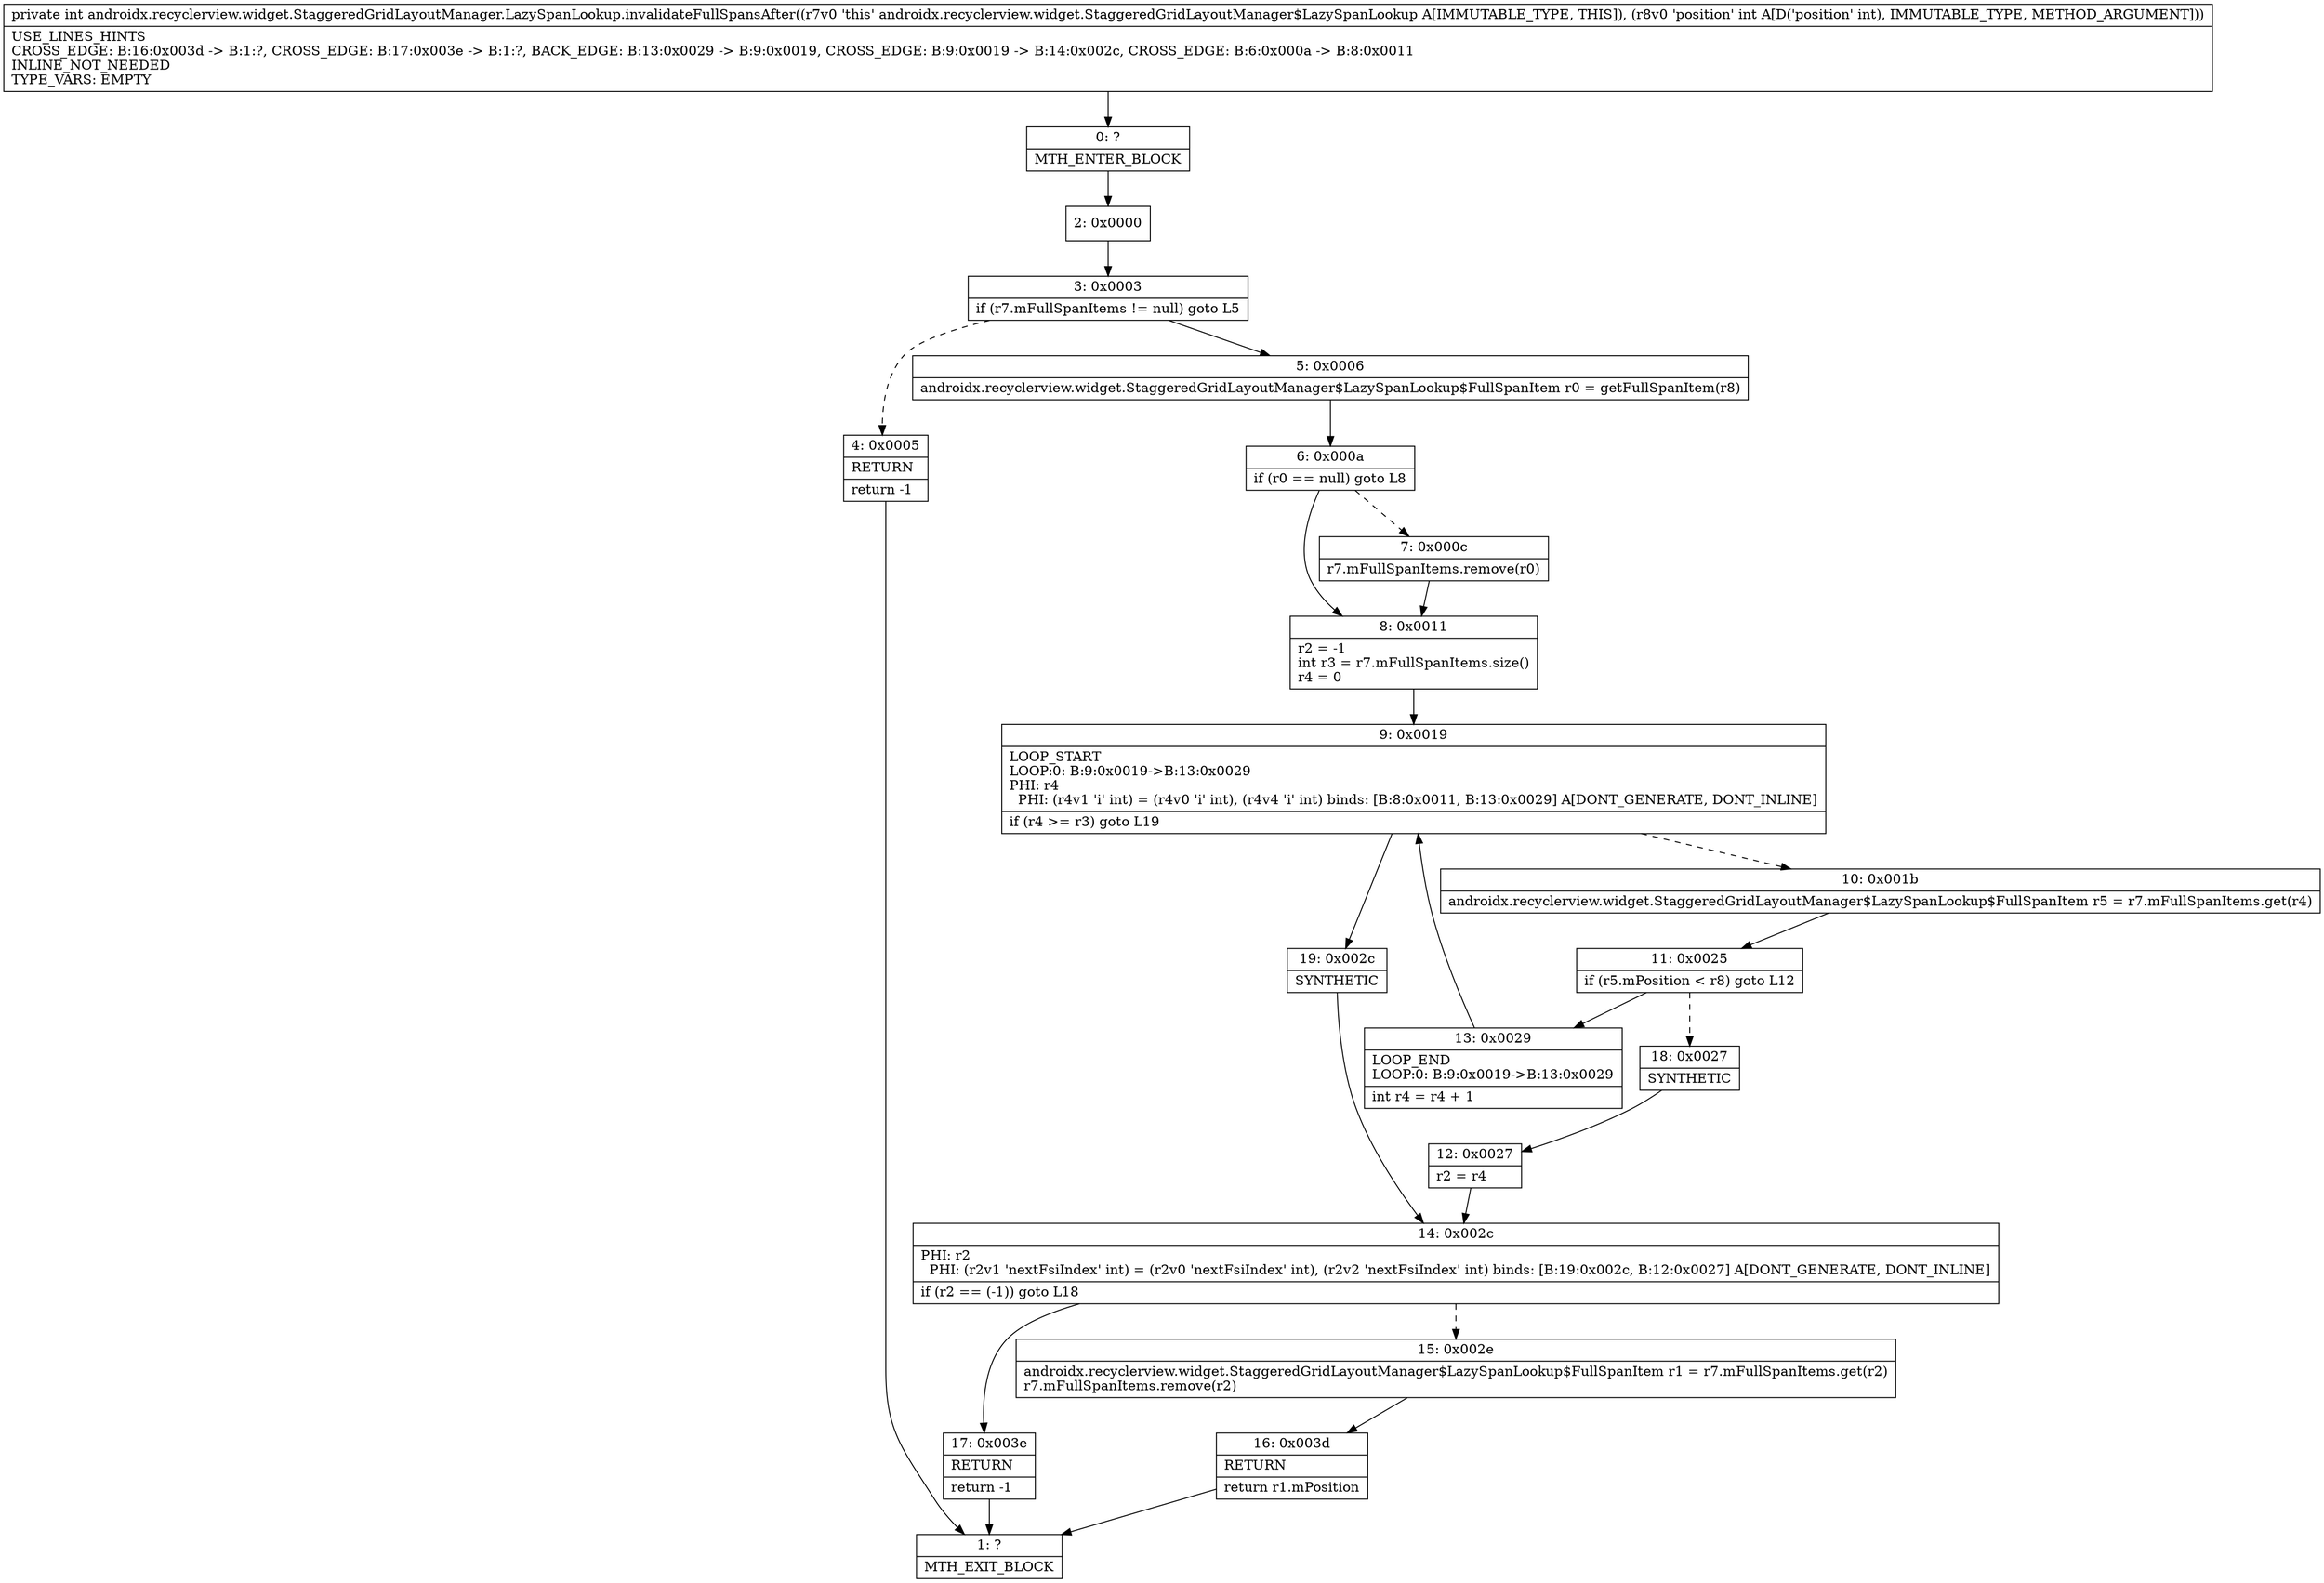 digraph "CFG forandroidx.recyclerview.widget.StaggeredGridLayoutManager.LazySpanLookup.invalidateFullSpansAfter(I)I" {
Node_0 [shape=record,label="{0\:\ ?|MTH_ENTER_BLOCK\l}"];
Node_2 [shape=record,label="{2\:\ 0x0000}"];
Node_3 [shape=record,label="{3\:\ 0x0003|if (r7.mFullSpanItems != null) goto L5\l}"];
Node_4 [shape=record,label="{4\:\ 0x0005|RETURN\l|return \-1\l}"];
Node_1 [shape=record,label="{1\:\ ?|MTH_EXIT_BLOCK\l}"];
Node_5 [shape=record,label="{5\:\ 0x0006|androidx.recyclerview.widget.StaggeredGridLayoutManager$LazySpanLookup$FullSpanItem r0 = getFullSpanItem(r8)\l}"];
Node_6 [shape=record,label="{6\:\ 0x000a|if (r0 == null) goto L8\l}"];
Node_7 [shape=record,label="{7\:\ 0x000c|r7.mFullSpanItems.remove(r0)\l}"];
Node_8 [shape=record,label="{8\:\ 0x0011|r2 = \-1\lint r3 = r7.mFullSpanItems.size()\lr4 = 0\l}"];
Node_9 [shape=record,label="{9\:\ 0x0019|LOOP_START\lLOOP:0: B:9:0x0019\-\>B:13:0x0029\lPHI: r4 \l  PHI: (r4v1 'i' int) = (r4v0 'i' int), (r4v4 'i' int) binds: [B:8:0x0011, B:13:0x0029] A[DONT_GENERATE, DONT_INLINE]\l|if (r4 \>= r3) goto L19\l}"];
Node_10 [shape=record,label="{10\:\ 0x001b|androidx.recyclerview.widget.StaggeredGridLayoutManager$LazySpanLookup$FullSpanItem r5 = r7.mFullSpanItems.get(r4)\l}"];
Node_11 [shape=record,label="{11\:\ 0x0025|if (r5.mPosition \< r8) goto L12\l}"];
Node_13 [shape=record,label="{13\:\ 0x0029|LOOP_END\lLOOP:0: B:9:0x0019\-\>B:13:0x0029\l|int r4 = r4 + 1\l}"];
Node_18 [shape=record,label="{18\:\ 0x0027|SYNTHETIC\l}"];
Node_12 [shape=record,label="{12\:\ 0x0027|r2 = r4\l}"];
Node_14 [shape=record,label="{14\:\ 0x002c|PHI: r2 \l  PHI: (r2v1 'nextFsiIndex' int) = (r2v0 'nextFsiIndex' int), (r2v2 'nextFsiIndex' int) binds: [B:19:0x002c, B:12:0x0027] A[DONT_GENERATE, DONT_INLINE]\l|if (r2 == (\-1)) goto L18\l}"];
Node_15 [shape=record,label="{15\:\ 0x002e|androidx.recyclerview.widget.StaggeredGridLayoutManager$LazySpanLookup$FullSpanItem r1 = r7.mFullSpanItems.get(r2)\lr7.mFullSpanItems.remove(r2)\l}"];
Node_16 [shape=record,label="{16\:\ 0x003d|RETURN\l|return r1.mPosition\l}"];
Node_17 [shape=record,label="{17\:\ 0x003e|RETURN\l|return \-1\l}"];
Node_19 [shape=record,label="{19\:\ 0x002c|SYNTHETIC\l}"];
MethodNode[shape=record,label="{private int androidx.recyclerview.widget.StaggeredGridLayoutManager.LazySpanLookup.invalidateFullSpansAfter((r7v0 'this' androidx.recyclerview.widget.StaggeredGridLayoutManager$LazySpanLookup A[IMMUTABLE_TYPE, THIS]), (r8v0 'position' int A[D('position' int), IMMUTABLE_TYPE, METHOD_ARGUMENT]))  | USE_LINES_HINTS\lCROSS_EDGE: B:16:0x003d \-\> B:1:?, CROSS_EDGE: B:17:0x003e \-\> B:1:?, BACK_EDGE: B:13:0x0029 \-\> B:9:0x0019, CROSS_EDGE: B:9:0x0019 \-\> B:14:0x002c, CROSS_EDGE: B:6:0x000a \-\> B:8:0x0011\lINLINE_NOT_NEEDED\lTYPE_VARS: EMPTY\l}"];
MethodNode -> Node_0;Node_0 -> Node_2;
Node_2 -> Node_3;
Node_3 -> Node_4[style=dashed];
Node_3 -> Node_5;
Node_4 -> Node_1;
Node_5 -> Node_6;
Node_6 -> Node_7[style=dashed];
Node_6 -> Node_8;
Node_7 -> Node_8;
Node_8 -> Node_9;
Node_9 -> Node_10[style=dashed];
Node_9 -> Node_19;
Node_10 -> Node_11;
Node_11 -> Node_13;
Node_11 -> Node_18[style=dashed];
Node_13 -> Node_9;
Node_18 -> Node_12;
Node_12 -> Node_14;
Node_14 -> Node_15[style=dashed];
Node_14 -> Node_17;
Node_15 -> Node_16;
Node_16 -> Node_1;
Node_17 -> Node_1;
Node_19 -> Node_14;
}


